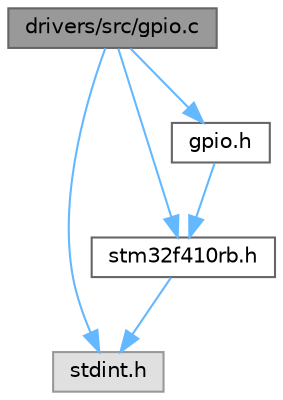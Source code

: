 digraph "drivers/src/gpio.c"
{
 // LATEX_PDF_SIZE
  bgcolor="transparent";
  edge [fontname=Helvetica,fontsize=10,labelfontname=Helvetica,labelfontsize=10];
  node [fontname=Helvetica,fontsize=10,shape=box,height=0.2,width=0.4];
  Node1 [label="drivers/src/gpio.c",height=0.2,width=0.4,color="gray40", fillcolor="grey60", style="filled", fontcolor="black",tooltip=" "];
  Node1 -> Node2 [color="steelblue1",style="solid"];
  Node2 [label="stdint.h",height=0.2,width=0.4,color="grey60", fillcolor="#E0E0E0", style="filled",tooltip=" "];
  Node1 -> Node3 [color="steelblue1",style="solid"];
  Node3 [label="stm32f410rb.h",height=0.2,width=0.4,color="grey40", fillcolor="white", style="filled",URL="$d2/d27/stm32f410rb_8h.html",tooltip=" "];
  Node3 -> Node2 [color="steelblue1",style="solid"];
  Node1 -> Node4 [color="steelblue1",style="solid"];
  Node4 [label="gpio.h",height=0.2,width=0.4,color="grey40", fillcolor="white", style="filled",URL="$d6/d7c/gpio_8h.html",tooltip=" "];
  Node4 -> Node3 [color="steelblue1",style="solid"];
}
